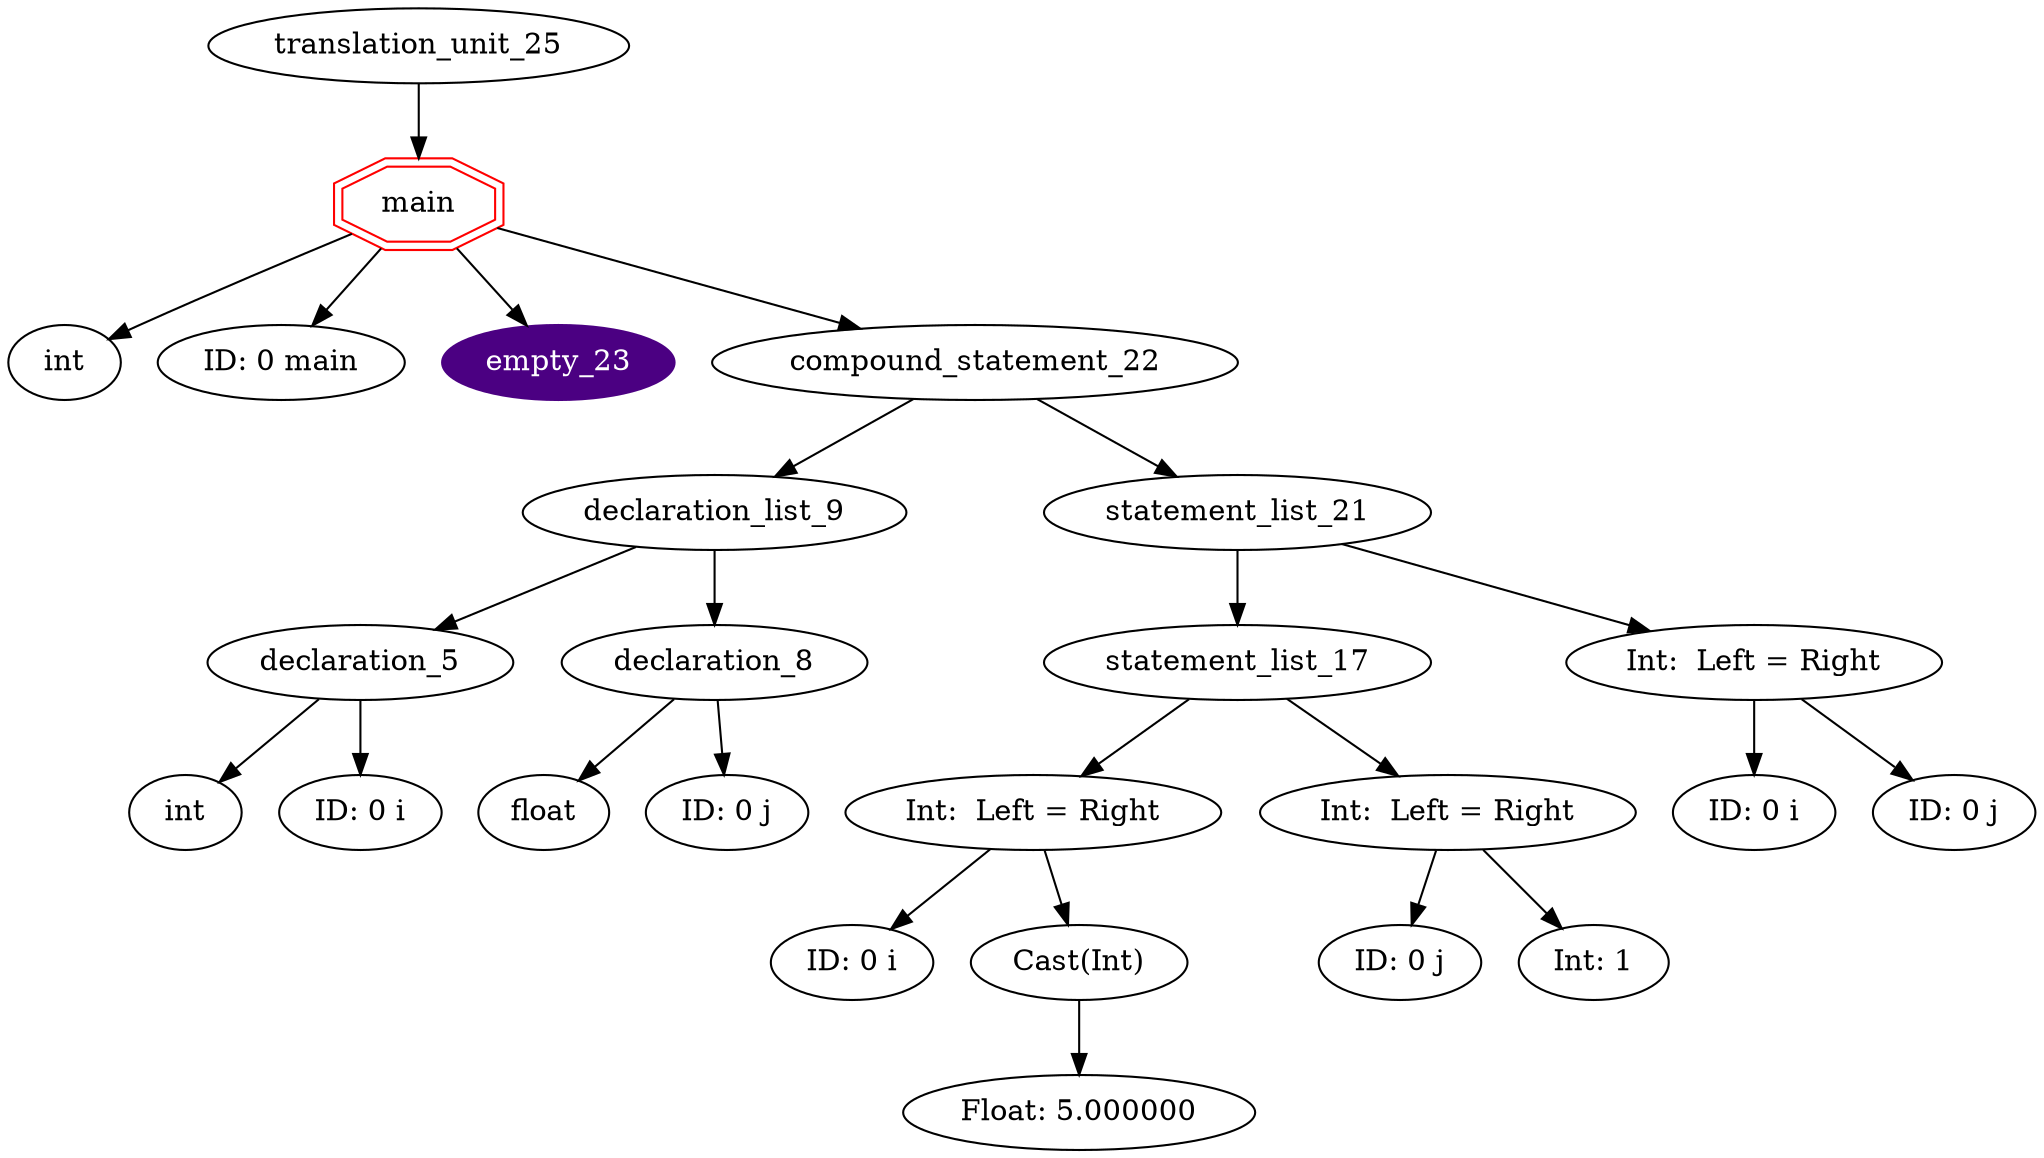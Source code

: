digraph AST {
	translation_unit_25 -> function_definition_24;
	function_definition_24 [shape=doubleoctagon,color=red,label="main"]
	function_definition_24 -> type_specifier_0;
	type_specifier_0 [label="int"]
	function_definition_24 -> identifier_1;
	identifier_1 [label="ID: 0 main"]
	function_definition_24 -> empty_23;
	empty_23 [style=filled,color=indigo,fontcolor=white]
	function_definition_24 -> compound_statement_22;
	compound_statement_22 -> declaration_list_9;
	declaration_list_9 -> declaration_5;
	declaration_5 [label="declaration_5"]
	declaration_5 -> type_specifier_3;
	type_specifier_3 [label="int"]
	declaration_5 -> identifier_4;
	identifier_4 [label="ID: 0 i"]
	declaration_list_9 -> declaration_8;
	declaration_8 [label="declaration_8"]
	declaration_8 -> type_specifier_6;
	type_specifier_6 [label="float"]
	declaration_8 -> identifier_7;
	identifier_7 [label="ID: 0 j"]
	compound_statement_22 -> statement_list_21;
	statement_list_21 -> statement_list_17;
	statement_list_17 -> assignment_expression_12;
	assignment_expression_12 [label="Int:  Left = Right"]
	assignment_expression_12 -> identifier_10;
	identifier_10 [label="ID: 0 i"]
	assignment_expression_12 -> Implicit_Cast13;
	Implicit_Cast13 [label="Cast(Int)"]
	Implicit_Cast13 -> constant_11;
	constant_11 [label="Float: 5.000000"]
	statement_list_17 -> assignment_expression_16;
	assignment_expression_16 [label="Int:  Left = Right"]
	assignment_expression_16 -> identifier_14;
	identifier_14 [label="ID: 0 j"]
	assignment_expression_16 -> constant_15;
	constant_15 [label="Int: 1"]
	statement_list_21 -> assignment_expression_20;
	assignment_expression_20 [label="Int:  Left = Right"]
	assignment_expression_20 -> identifier_18;
	identifier_18 [label="ID: 0 i"]
	assignment_expression_20 -> identifier_19;
	identifier_19 [label="ID: 0 j"]
}
